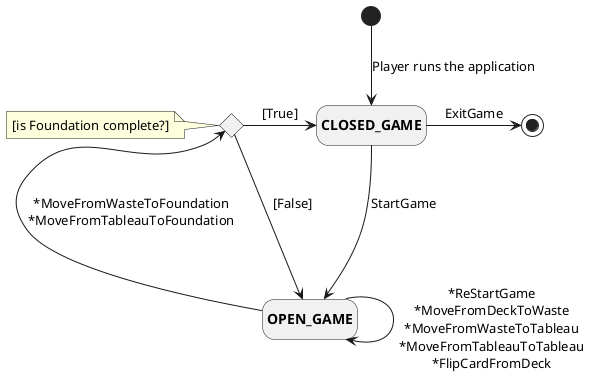 @startuml States
hide empty description

state a <<choice>> 

state "**CLOSED_GAME**" as CLOSED_GAME
state "**OPEN_GAME**" as OPEN_GAME

CLOSED_GAME -down[hidden]-> OPEN_GAME
[*] -down-> CLOSED_GAME : Player runs the application
CLOSED_GAME --> OPEN_GAME : StartGame

OPEN_GAME --> OPEN_GAME : \n*ReStartGame\n*MoveFromDeckToWaste\n*MoveFromWasteToTableau\n*MoveFromTableauToTableau\n*FlipCardFromDeck
OPEN_GAME -left-> a : \n*MoveFromWasteToFoundation\n*MoveFromTableauToFoundation

note left of a
    [is Foundation complete?]
end note

a -right-> OPEN_GAME : [False]
a -right-> CLOSED_GAME : [True]
CLOSED_GAME -right-> [*] : ExitGame

@enduml
